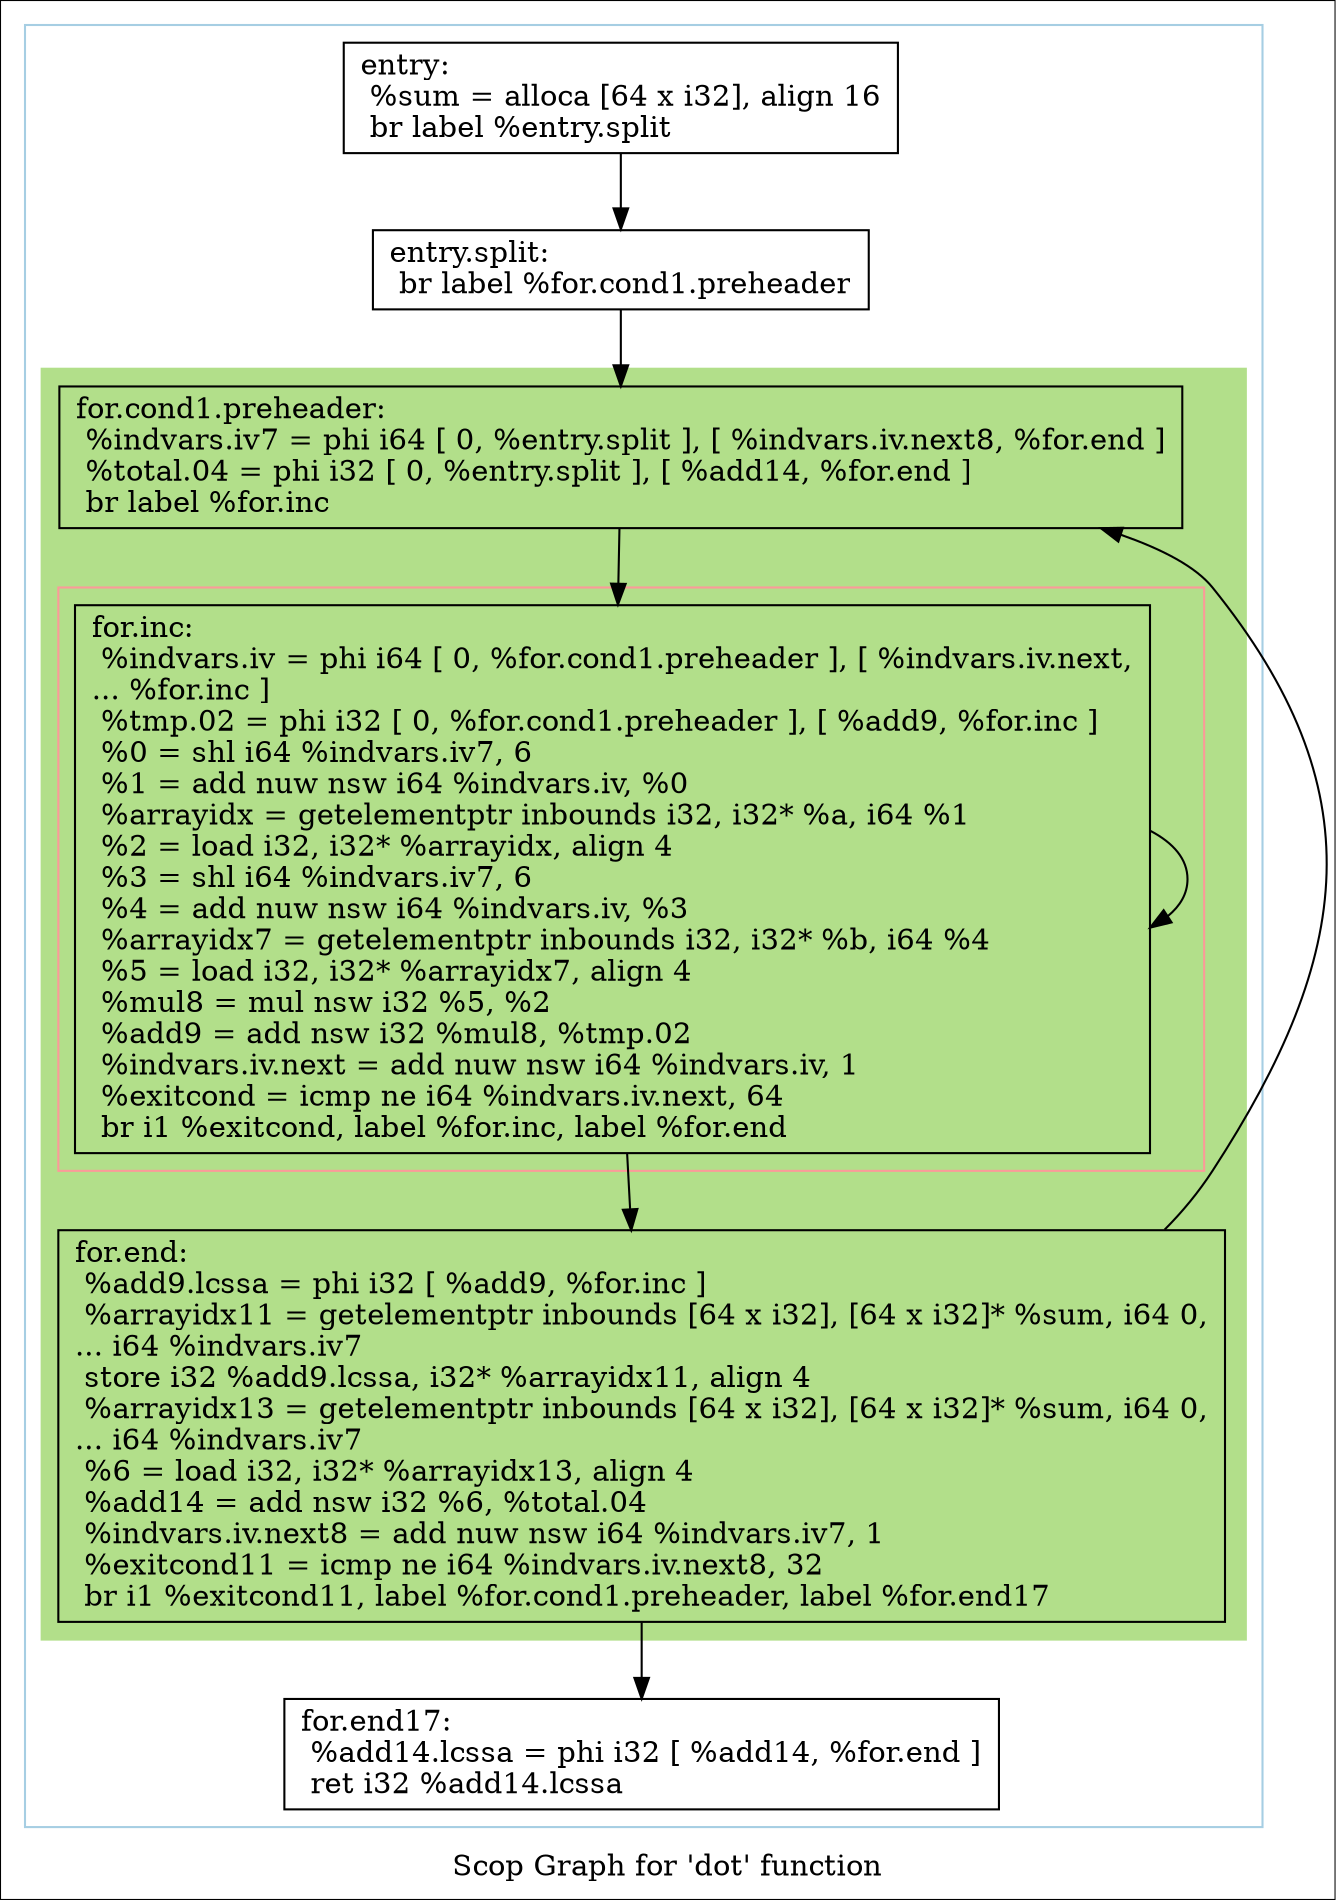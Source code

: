 digraph "Scop Graph for 'dot' function" {
	label="Scop Graph for 'dot' function";

	Node0x4def3a0 [shape=record,label="{entry:\l  %sum = alloca [64 x i32], align 16\l  br label %entry.split\l}"];
	Node0x4def3a0 -> Node0x4dc5370;
	Node0x4dc5370 [shape=record,label="{entry.split:                                      \l  br label %for.cond1.preheader\l}"];
	Node0x4dc5370 -> Node0x4def4e0;
	Node0x4def4e0 [shape=record,label="{for.cond1.preheader:                              \l  %indvars.iv7 = phi i64 [ 0, %entry.split ], [ %indvars.iv.next8, %for.end ]\l  %total.04 = phi i32 [ 0, %entry.split ], [ %add14, %for.end ]\l  br label %for.inc\l}"];
	Node0x4def4e0 -> Node0x4ddba10;
	Node0x4ddba10 [shape=record,label="{for.inc:                                          \l  %indvars.iv = phi i64 [ 0, %for.cond1.preheader ], [ %indvars.iv.next,\l... %for.inc ]\l  %tmp.02 = phi i32 [ 0, %for.cond1.preheader ], [ %add9, %for.inc ]\l  %0 = shl i64 %indvars.iv7, 6\l  %1 = add nuw nsw i64 %indvars.iv, %0\l  %arrayidx = getelementptr inbounds i32, i32* %a, i64 %1\l  %2 = load i32, i32* %arrayidx, align 4\l  %3 = shl i64 %indvars.iv7, 6\l  %4 = add nuw nsw i64 %indvars.iv, %3\l  %arrayidx7 = getelementptr inbounds i32, i32* %b, i64 %4\l  %5 = load i32, i32* %arrayidx7, align 4\l  %mul8 = mul nsw i32 %5, %2\l  %add9 = add nsw i32 %mul8, %tmp.02\l  %indvars.iv.next = add nuw nsw i64 %indvars.iv, 1\l  %exitcond = icmp ne i64 %indvars.iv.next, 64\l  br i1 %exitcond, label %for.inc, label %for.end\l}"];
	Node0x4ddba10 -> Node0x4ddba10[constraint=false];
	Node0x4ddba10 -> Node0x4ddb980;
	Node0x4ddb980 [shape=record,label="{for.end:                                          \l  %add9.lcssa = phi i32 [ %add9, %for.inc ]\l  %arrayidx11 = getelementptr inbounds [64 x i32], [64 x i32]* %sum, i64 0,\l... i64 %indvars.iv7\l  store i32 %add9.lcssa, i32* %arrayidx11, align 4\l  %arrayidx13 = getelementptr inbounds [64 x i32], [64 x i32]* %sum, i64 0,\l... i64 %indvars.iv7\l  %6 = load i32, i32* %arrayidx13, align 4\l  %add14 = add nsw i32 %6, %total.04\l  %indvars.iv.next8 = add nuw nsw i64 %indvars.iv7, 1\l  %exitcond11 = icmp ne i64 %indvars.iv.next8, 32\l  br i1 %exitcond11, label %for.cond1.preheader, label %for.end17\l}"];
	Node0x4ddb980 -> Node0x4def4e0[constraint=false];
	Node0x4ddb980 -> Node0x4ddba70;
	Node0x4ddba70 [shape=record,label="{for.end17:                                        \l  %add14.lcssa = phi i32 [ %add14, %for.end ]\l  ret i32 %add14.lcssa\l}"];
	colorscheme = "paired12"
        subgraph cluster_0x4ddd2e0 {
          label = "";
          style = solid;
          color = 1
          subgraph cluster_0x4ddd360 {
            label = "";
            style = filled;
            color = 3            subgraph cluster_0x4dc5420 {
              label = "";
              style = solid;
              color = 5
              Node0x4ddba10;
            }
            Node0x4def4e0;
            Node0x4ddb980;
          }
          Node0x4def3a0;
          Node0x4dc5370;
          Node0x4ddba70;
        }
}
